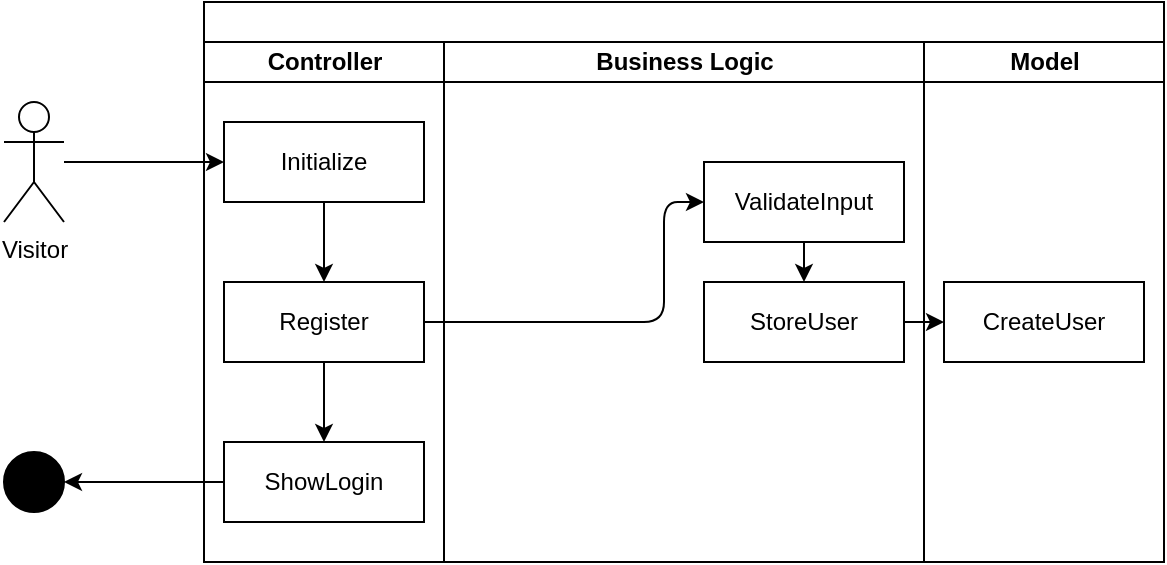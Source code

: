<mxfile>
    <diagram id="V6ZFGHlXoW5KtwPLWQ7k" name="Page-1">
        <mxGraphModel dx="834" dy="471" grid="1" gridSize="10" guides="1" tooltips="1" connect="1" arrows="1" fold="1" page="1" pageScale="1" pageWidth="850" pageHeight="1100" math="0" shadow="0">
            <root>
                <mxCell id="0"/>
                <mxCell id="1" parent="0"/>
                <mxCell id="2" value="" style="swimlane;childLayout=stackLayout;resizeParent=1;resizeParentMax=0;startSize=20;html=1;" vertex="1" parent="1">
                    <mxGeometry x="230.0" y="100" width="480" height="280" as="geometry"/>
                </mxCell>
                <mxCell id="3" value="Controller" style="swimlane;startSize=20;html=1;" vertex="1" parent="2">
                    <mxGeometry y="20" width="120" height="260" as="geometry"/>
                </mxCell>
                <mxCell id="4" value="" style="edgeStyle=none;html=1;" edge="1" parent="3" source="5" target="7">
                    <mxGeometry relative="1" as="geometry"/>
                </mxCell>
                <mxCell id="5" value="Initialize" style="rounded=0;whiteSpace=wrap;html=1;" vertex="1" parent="3">
                    <mxGeometry x="10" y="40" width="100" height="40" as="geometry"/>
                </mxCell>
                <mxCell id="6" value="" style="edgeStyle=orthogonalEdgeStyle;html=1;fontSize=15;" edge="1" parent="3" source="7" target="8">
                    <mxGeometry relative="1" as="geometry"/>
                </mxCell>
                <mxCell id="7" value="Register" style="rounded=0;whiteSpace=wrap;html=1;" vertex="1" parent="3">
                    <mxGeometry x="10.0" y="120" width="100" height="40" as="geometry"/>
                </mxCell>
                <mxCell id="8" value="ShowLogin" style="rounded=0;whiteSpace=wrap;html=1;" vertex="1" parent="3">
                    <mxGeometry x="10.0" y="200" width="100" height="40" as="geometry"/>
                </mxCell>
                <mxCell id="9" value="Business Logic" style="swimlane;startSize=20;html=1;" vertex="1" parent="2">
                    <mxGeometry x="120" y="20" width="240" height="260" as="geometry"/>
                </mxCell>
                <mxCell id="13" value="StoreUser" style="rounded=0;whiteSpace=wrap;html=1;" vertex="1" parent="9">
                    <mxGeometry x="130.0" y="120" width="100" height="40" as="geometry"/>
                </mxCell>
                <mxCell id="15" style="edgeStyle=orthogonalEdgeStyle;html=1;" edge="1" parent="9" source="16" target="13">
                    <mxGeometry relative="1" as="geometry"/>
                </mxCell>
                <mxCell id="16" value="ValidateInput" style="rounded=0;whiteSpace=wrap;html=1;" vertex="1" parent="9">
                    <mxGeometry x="130.0" y="60" width="100" height="40" as="geometry"/>
                </mxCell>
                <mxCell id="17" value="" style="edgeStyle=none;html=1;" edge="1" parent="2" source="13" target="19">
                    <mxGeometry relative="1" as="geometry"/>
                </mxCell>
                <mxCell id="18" value="Model" style="swimlane;startSize=20;html=1;" vertex="1" parent="2">
                    <mxGeometry x="360" y="20" width="120" height="260" as="geometry"/>
                </mxCell>
                <mxCell id="19" value="CreateUser" style="rounded=0;whiteSpace=wrap;html=1;" vertex="1" parent="18">
                    <mxGeometry x="10.0" y="120" width="100" height="40" as="geometry"/>
                </mxCell>
                <mxCell id="20" value="" style="edgeStyle=orthogonalEdgeStyle;html=1;" edge="1" parent="2" source="7" target="16">
                    <mxGeometry relative="1" as="geometry">
                        <mxPoint x="130.0" y="160" as="targetPoint"/>
                        <Array as="points">
                            <mxPoint x="230" y="160"/>
                            <mxPoint x="230" y="100"/>
                        </Array>
                    </mxGeometry>
                </mxCell>
                <mxCell id="21" style="edgeStyle=none;html=1;" edge="1" parent="1" source="22" target="5">
                    <mxGeometry relative="1" as="geometry"/>
                </mxCell>
                <mxCell id="22" value="Visitor" style="shape=umlActor;verticalLabelPosition=bottom;verticalAlign=top;html=1;outlineConnect=0;" vertex="1" parent="1">
                    <mxGeometry x="130" y="150" width="30" height="60" as="geometry"/>
                </mxCell>
                <mxCell id="23" value="" style="ellipse;fillColor=strokeColor;fontSize=15;" vertex="1" parent="1">
                    <mxGeometry x="130" y="325" width="30" height="30" as="geometry"/>
                </mxCell>
                <mxCell id="24" style="edgeStyle=orthogonalEdgeStyle;html=1;fontSize=15;" edge="1" parent="1" source="8" target="23">
                    <mxGeometry relative="1" as="geometry"/>
                </mxCell>
            </root>
        </mxGraphModel>
    </diagram>
</mxfile>